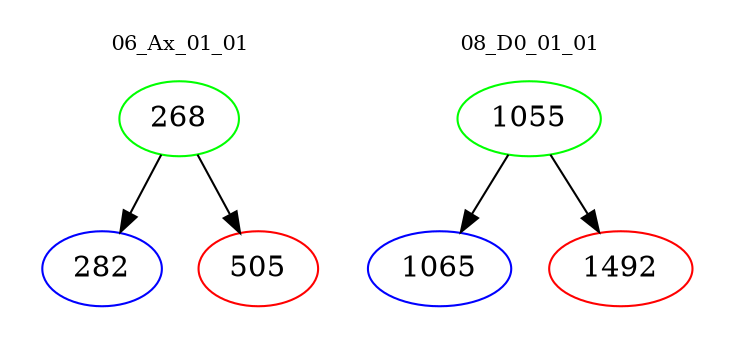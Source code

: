 digraph{
subgraph cluster_0 {
color = white
label = "06_Ax_01_01";
fontsize=10;
T0_268 [label="268", color="green"]
T0_268 -> T0_282 [color="black"]
T0_282 [label="282", color="blue"]
T0_268 -> T0_505 [color="black"]
T0_505 [label="505", color="red"]
}
subgraph cluster_1 {
color = white
label = "08_D0_01_01";
fontsize=10;
T1_1055 [label="1055", color="green"]
T1_1055 -> T1_1065 [color="black"]
T1_1065 [label="1065", color="blue"]
T1_1055 -> T1_1492 [color="black"]
T1_1492 [label="1492", color="red"]
}
}
